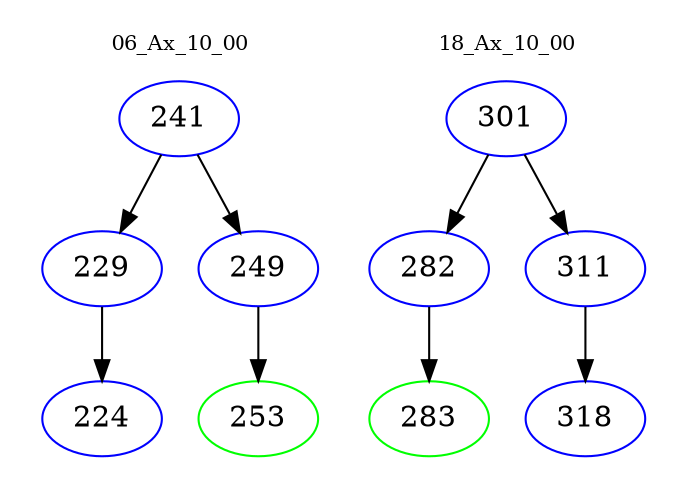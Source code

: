 digraph{
subgraph cluster_0 {
color = white
label = "06_Ax_10_00";
fontsize=10;
T0_241 [label="241", color="blue"]
T0_241 -> T0_229 [color="black"]
T0_229 [label="229", color="blue"]
T0_229 -> T0_224 [color="black"]
T0_224 [label="224", color="blue"]
T0_241 -> T0_249 [color="black"]
T0_249 [label="249", color="blue"]
T0_249 -> T0_253 [color="black"]
T0_253 [label="253", color="green"]
}
subgraph cluster_1 {
color = white
label = "18_Ax_10_00";
fontsize=10;
T1_301 [label="301", color="blue"]
T1_301 -> T1_282 [color="black"]
T1_282 [label="282", color="blue"]
T1_282 -> T1_283 [color="black"]
T1_283 [label="283", color="green"]
T1_301 -> T1_311 [color="black"]
T1_311 [label="311", color="blue"]
T1_311 -> T1_318 [color="black"]
T1_318 [label="318", color="blue"]
}
}
